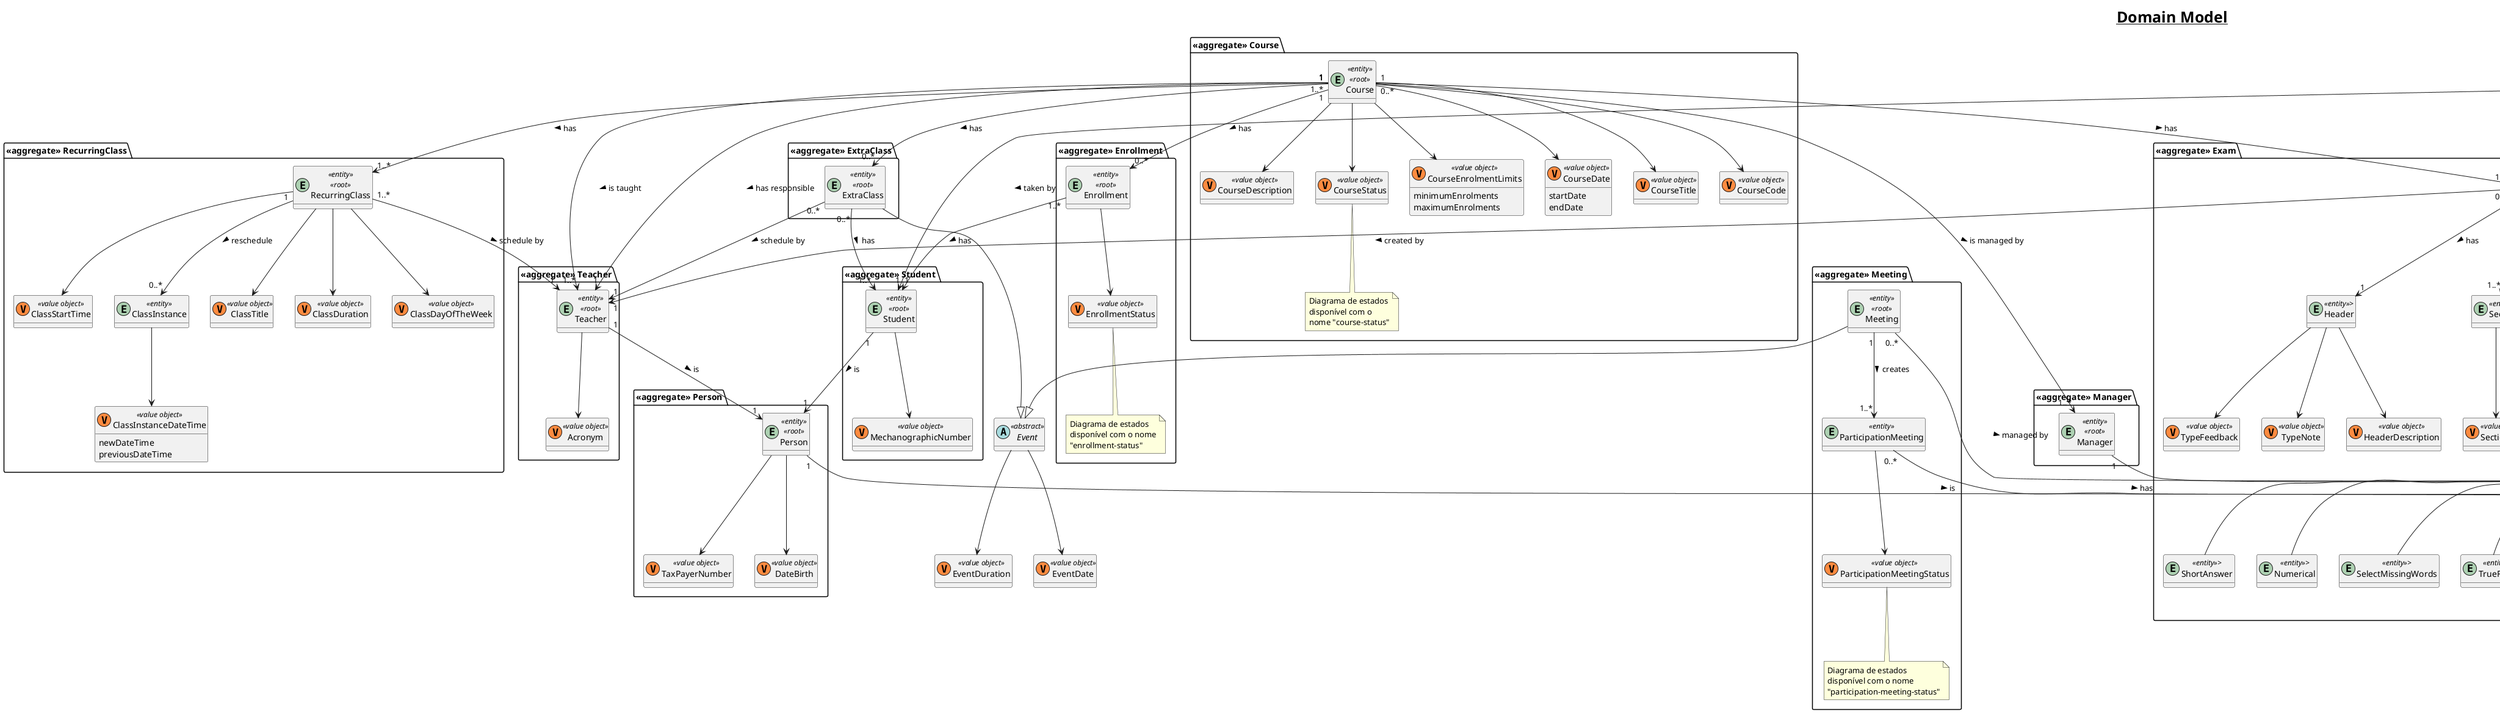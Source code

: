 @startuml

top to bottom direction

skinparam titleFontSize 25
title <u>Domain Model</u>

hide methods
skinparam classAttributeIconSize 0

'Person
package "<<aggregate>> Person" {
    entity Person <<entity>> <<root>>
    class TaxPayerNumber <<(V, #FF8B40) value object>>
    class DateBirth <<(V, #FF8B40) value object>>
}

'Teacher
package "<<aggregate>> Teacher" {
    entity Teacher <<entity>> <<root>>
    class Acronym <<(V, #FF8B40) value object>>
}

'Student
package "<<aggregate>> Student" {
    entity Student <<entity>> <<root>>
    class MechanographicNumber <<(V, #FF8B40) value object>>
}

'Manager
package "<<aggregate>> Manager" {
    entity Manager <<entity>> <<root>>
}

'SystemUser
package "<<aggregate>> SystemUser" {
    entity SystemUser <<entity>> <<root>> {
        createdOn
        active
        deactivatedOn
        resetToken
    }
    class Name <<(V, #FF8B40) value object>> {
        fullName
        shortName
    }
    class Username <<(V, #FF8B40) value object>>
    class EmailAddress <<(V, #FF8B40) value object>>
    class Password <<(V, #FF8B40) value object>>
    class RolesSet <<(V, #FF8B40) value object>>
}

'Invitation
package "<<aggregate>> Invitation" {
    entity Invitation <<entity>> <<root>>
    class Validity <<(V, #FF8B40) value object>> {
        startDate
        endDate
    }
}

'PostIt
package "<<aggregate>> PostIt" {
    entity PostIt <<entity>> <<root>> {
        content
    }
    class PostItPosition <<(V, #FF8B40) value object>> {
        column
        line
    }

    class PostItType <<(V, #FF8B40) value object>>
    class PostTimeStamp <<(V, #FF8B40) value object>>
    class PostItStatus <<(V, #FF8B40) value object>>
    note bottom
        Diagrama de estados
        disponível com o
        nome "post-it-status"
    end note
}

'Board
package "<<aggregate>> Board" {
    entity Board <<entity>> <<root>> {
        title
        archived
    }

    class BoardCreationDateTime <<(V, #FF8B40) value object>> {
        dateTime
    }

    class BoardDimensions <<(V, #FF8B40) value object>> {
        numColumns
        numLines
    }

    'BoardElement
    abstract BoardElement <<abstract>> {
        title
    }

    entity BoardElementLine <<entity>>
    entity BoardElementColumn <<entity>>
}

'BoardMembers
package "<<aggregate>> BoardMembers" {
    entity BoardMembers <<entity>> <<root>> {
        joinedDate
    }

    class AccessPermission <<(V, #FF8B40) value object>>
}

'Course
package "<<aggregate>> Course" {
    entity Course <<entity>> <<root>>
    class CourseTitle <<(V, #FF8B40) value object>>
    class CourseCode <<(V, #FF8B40) value object>>
    class CourseDescription <<(V, #FF8B40) value object>>
    class CourseStatus <<(V, #FF8B40) value object>>
    note bottom
        Diagrama de estados
        disponível com o
        nome "course-status"
    end note
    class CourseEnrolmentLimits <<(V, #FF8B40) value object>> {
        minimumEnrolments
        maximumEnrolments
    }
    class CourseDate <<(V, #FF8B40) value object>> {
        startDate
        endDate
    }
}

'Enrollment
package "<<aggregate>> Enrollment" {
    entity Enrollment <<entity>> <<root>>
    class EnrollmentStatus <<(V, #FF8B40) value object>>
    note bottom
        Diagrama de estados
        disponível com o nome
        "enrollment-status"
    end note
}

'ExtraClass
package "<<aggregate>> ExtraClass" {
    entity ExtraClass <<entity>> <<root>>
}

'RecurringClass
package "<<aggregate>> RecurringClass" {
    entity RecurringClass <<entity>> <<root>>
    class ClassTitle <<(V, #FF8B40) value object>>
    class ClassDuration <<(V, #FF8B40) value object>>
    class ClassDayOfTheWeek <<(V, #FF8B40) value object>>
    class ClassStartTime <<(V, #FF8B40) value object>>
    entity ClassInstance <<entity>>
    class ClassInstanceDateTime <<(V, #FF8B40) value object>>{
        newDateTime
        previousDateTime
    }
}

'Meeting
package "<<aggregate>> Meeting" {
    entity Meeting <<entity>> <<root>>
    entity ParticipationMeeting <<entity>>
    class ParticipationMeetingStatus <<(V, #FF8B40) value object>>
    note bottom
        Diagrama de estados
        disponível com o nome
        "participation-meeting-status"
    end note
}

'Event
abstract Event <<abstract>>
class EventDuration <<(V, #FF8B40) value object>>
class EventDate <<(V, #FF8B40) value object>>

'TakenExam
package "<<aggregate>> TakenExam" {
    entity TakenExam <<entity>> <<root>>
    entity TakenExamAnswer <<entity>> {
        answerValue
    }
    class Grade <<(V, #FF8B40) value object>>
}

'Exam
package "<<aggregate>> Exam" {
    entity Exam <<entity>> <<root>>
    class ExamTitle <<(V, #FF8B40) value object>>
    class ExamDescription <<(V, #FF8B40) value object>>
    class ExamDateTime <<(V, #FF8B40) value object>> {
        openingDateTime
        closingDateTime
    }

    'Header
    entity Header <<entity>>>
    class TypeNote <<(V, #FF8B40) value object>>
    class TypeFeedback <<(V, #FF8B40) value object>>
    class HeaderDescription <<(V, #FF8B40) value object>>

    'Section
    entity Section <<entity>>>
    class SectionTitle <<(V, #FF8B40) value object>>
    class SectionDescription <<(V, #FF8B40) value object>>

    'Answer
    entity Answer <<entity>>> {
        text
        value
        rigthAnswer
        feedback
    }
    class AnswerWeight <<(V, #FF8B40) value object>>

    'Question
    abstract Question <<abstract>>> {
        text
    }
    entity Matching <<entity>>>
    entity MultipleChoice <<entity>>>
    entity ShortAnswer <<entity>>>
    entity Numerical <<entity>>>
    entity SelectMissingWords <<entity>>>
    entity TrueFalse <<entity>>>
}

Person -down-> TaxPayerNumber
Person -down-> DateBirth
Person "1" --> "1" SystemUser : is >

Teacher -down-> Acronym
Teacher "1" --> "1" Person : is >

Student -down-> MechanographicNumber
Student "1" --> "1" Person : is >

Manager "1" --> "1" SystemUser : is >

SystemUser -down-> Name
SystemUser -down-> Username
SystemUser -down-> EmailAddress
SystemUser -down-> Password
SystemUser -down-> RolesSet

Invitation -down-> Validity
Invitation "0..*" --> "1" SystemUser : has >

PostIt -down-> PostItPosition
PostIt -down-> PostItType
PostIt -down-> PostTimeStamp
PostIt -down-> PostItStatus
PostIt "1" --> "1" PostIt : precedes >
PostIt "0..*" --> "1..*" SystemUser : managed by >

Board -down-> BoardDimensions
Board -down-> BoardCreationDateTime
Board "1" --> "1..*" BoardElement : has >
Board "1" --> "1..*" BoardMembers : has >
Board "1" --> "0..*" PostIt : has >
Board "1" --> "0..*" Invitation : for >
Board "0..*" --> "1" SystemUser : created by >

BoardElementLine --|> BoardElement
BoardElementColumn --|> BoardElement

BoardMembers -down-> AccessPermission
BoardMembers "0..*" --> "1..*" SystemUser : has >

Course -down-> CourseTitle
Course -down-> CourseCode
Course -down-> CourseDescription
Course -down-> CourseStatus
Course -down-> CourseEnrolmentLimits
Course -down-> CourseDate
Course "1" --> "0..*" ExtraClass : has >
Course "1" --> "1..*" RecurringClass : has >
Course "1" --> "1..*" Exam : has >
Course "1" --> "1" Teacher : has responsible >
Course "1..*" --> "1..*" Teacher : is taught >
Course "0..*" --> "1..*" Manager : is managed by >
Course "1" --> "0..*" Enrollment : has >

Enrollment -down-> EnrollmentStatus
Enrollment "1..*" --> "1" Student : has >

ExtraClass --|> Event
ExtraClass "0..*" --> "1..*" Student : has >
ExtraClass "0..*" --> "1" Teacher : schedule by >

RecurringClass -down-> ClassTitle
RecurringClass -down-> ClassDuration
RecurringClass -down-> ClassDayOfTheWeek
RecurringClass -down-> ClassStartTime
RecurringClass "1..*" --> "1" Teacher : schedule by >
RecurringClass "1" --> "0..*" ClassInstance : reschedule >

ClassInstance -down-> ClassInstanceDateTime

Meeting --|> Event
Meeting "1" --> "1..*" ParticipationMeeting : creates >
Meeting "0..*" --> "1" SystemUser : managed by >

ParticipationMeeting -down-> ParticipationMeetingStatus
ParticipationMeeting "0..*" --> "1..*" SystemUser : has >

Event -down-> EventDuration
Event -down-> EventDate

TakenExam "0..*" --> "1" Student : taken by >
TakenExam "0..*" --> "1" Exam : is >
TakenExam "1" --> "1..*" TakenExamAnswer : has >

TakenExamAnswer -down-> Grade
TakenExamAnswer "0..*" --> "1" Question : has >

Exam -down-> ExamTitle
Exam -down-> ExamDateTime
Exam -down-> ExamDescription
Exam "1" --> "1" Header : has >
Exam "1" --> "1..*" Section : has >
Exam "0..*" --> "1" Teacher : created by >

Header -down-> TypeNote
Header -down-> TypeFeedback
Header -down-> HeaderDescription

Section -down-> SectionDescription
Section -down-> SectionTitle
Section "1" --> "1..*" Question : has >

Question "1" --> "1..*" Answer : has >

Matching -up-|> Question
MultipleChoice -up-|> Question
ShortAnswer -up-|> Question
Numerical -up-|> Question
SelectMissingWords -up-|> Question
TrueFalse -up-|> Question

Answer -left-> AnswerWeight

@enduml